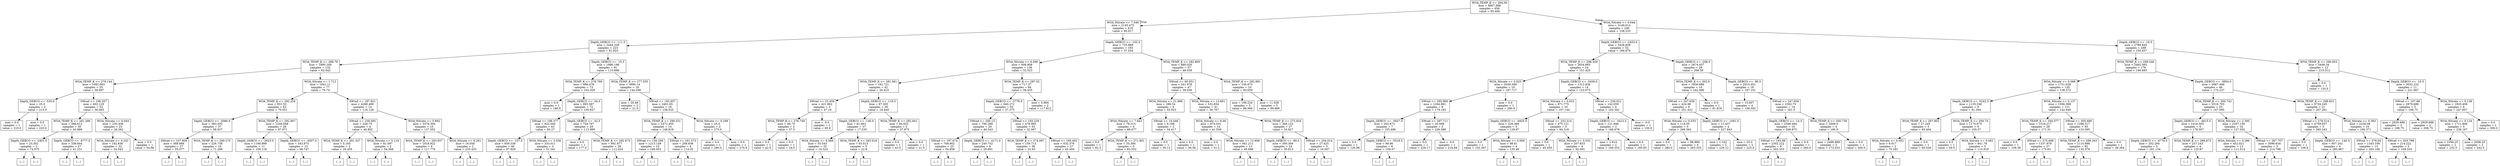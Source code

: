 digraph Tree {
node [shape=box] ;
0 [label="WOA_TEMP_K <= 294.36\nmse = 4667.988\nsamples = 656\nvalue = 95.406"] ;
1 [label="WOA_Nitrate <= 7.549\nmse = 2145.475\nsamples = 416\nvalue = 60.917"] ;
0 -> 1 [labeldistance=2.5, labelangle=45, headlabel="True"] ;
2 [label="Depth_GEBCO <= -111.5\nmse = 2444.339\nsamples = 223\nvalue = 81.623"] ;
1 -> 2 ;
3 [label="WOA_TEMP_K <= 288.79\nmse = 1890.249\nsamples = 132\nvalue = 62.642"] ;
2 -> 3 ;
4 [label="WOA_TEMP_K <= 279.144\nmse = 1082.063\nsamples = 55\nvalue = 39.997"] ;
3 -> 4 ;
5 [label="Depth_GEBCO <= -535.0\nmse = 25.0\nsamples = 2\nvalue = 215.0"] ;
4 -> 5 ;
6 [label="mse = 0.0\nsamples = 1\nvalue = 210.0"] ;
5 -> 6 ;
7 [label="mse = 0.0\nsamples = 1\nvalue = 220.0"] ;
5 -> 7 ;
8 [label="SWrad <= 196.267\nmse = 402.129\nsamples = 53\nvalue = 36.065"] ;
4 -> 8 ;
9 [label="WOA_TEMP_K <= 281.286\nmse = 398.612\nsamples = 30\nvalue = 43.986"] ;
8 -> 9 ;
10 [label="Depth_GEBCO <= -2401.0\nmse = 25.302\nsamples = 3\nvalue = 74.975"] ;
9 -> 10 ;
11 [label="(...)"] ;
10 -> 11 ;
12 [label="(...)"] ;
10 -> 12 ;
15 [label="Depth_GEBCO <= -4777.5\nmse = 338.844\nsamples = 27\nvalue = 41.231"] ;
9 -> 15 ;
16 [label="(...)"] ;
15 -> 16 ;
25 [label="(...)"] ;
15 -> 25 ;
54 [label="WOA_Nitrate <= 6.044\nmse = 235.436\nsamples = 23\nvalue = 26.362"] ;
8 -> 54 ;
55 [label="WOA_Nitrate <= 0.232\nmse = 182.836\nsamples = 22\nvalue = 24.043"] ;
54 -> 55 ;
56 [label="(...)"] ;
55 -> 56 ;
57 [label="(...)"] ;
55 -> 57 ;
82 [label="mse = 0.0\nsamples = 1\nvalue = 54.96"] ;
54 -> 82 ;
83 [label="WOA_Nitrate <= 1.712\nmse = 1841.11\nsamples = 77\nvalue = 78.74"] ;
3 -> 83 ;
84 [label="WOA_TEMP_K <= 292.254\nmse = 931.53\nsamples = 63\nvalue = 70.551"] ;
83 -> 84 ;
85 [label="Depth_GEBCO <= -3080.0\nmse = 383.305\nsamples = 37\nvalue = 58.937"] ;
84 -> 85 ;
86 [label="SWrad <= 107.809\nmse = 369.666\nsamples = 27\nvalue = 55.077"] ;
85 -> 86 ;
87 [label="(...)"] ;
86 -> 87 ;
98 [label="(...)"] ;
86 -> 98 ;
129 [label="WOA_TEMP_K <= 290.275\nmse = 226.738\nsamples = 10\nvalue = 71.288"] ;
85 -> 129 ;
130 [label="(...)"] ;
129 -> 130 ;
143 [label="(...)"] ;
129 -> 143 ;
148 [label="WOA_TEMP_K <= 292.907\nmse = 1248.068\nsamples = 26\nvalue = 87.971"] ;
84 -> 148 ;
149 [label="Depth_GEBCO <= -3623.0\nmse = 1168.999\nsamples = 11\nvalue = 109.118"] ;
148 -> 149 ;
150 [label="(...)"] ;
149 -> 150 ;
159 [label="(...)"] ;
149 -> 159 ;
168 [label="Depth_GEBCO <= -4507.0\nmse = 543.875\nsamples = 15\nvalue = 68.747"] ;
148 -> 168 ;
169 [label="(...)"] ;
168 -> 169 ;
178 [label="(...)"] ;
168 -> 178 ;
193 [label="SWrad <= 187.921\nmse = 4289.469\nsamples = 14\nvalue = 116.128"] ;
83 -> 193 ;
194 [label="SWrad <= 159.585\nmse = 326.75\nsamples = 4\nvalue = 40.802"] ;
193 -> 194 ;
195 [label="WOA_TEMP_K <= 291.337\nmse = 5.165\nsamples = 2\nvalue = 20.455"] ;
194 -> 195 ;
196 [label="(...)"] ;
195 -> 196 ;
197 [label="(...)"] ;
195 -> 197 ;
198 [label="WOA_Nitrate <= 5.119\nmse = 81.097\nsamples = 2\nvalue = 54.368"] ;
194 -> 198 ;
199 [label="(...)"] ;
198 -> 199 ;
200 [label="(...)"] ;
198 -> 200 ;
201 [label="WOA_Nitrate <= 5.892\nmse = 3376.304\nsamples = 10\nvalue = 137.052"] ;
193 -> 201 ;
202 [label="WOA_TEMP_K <= 293.937\nmse = 1818.922\nsamples = 8\nvalue = 117.776"] ;
201 -> 202 ;
203 [label="(...)"] ;
202 -> 203 ;
212 [label="(...)"] ;
202 -> 212 ;
215 [label="WOA_Nitrate <= 6.261\nmse = 16.056\nsamples = 2\nvalue = 233.433"] ;
201 -> 215 ;
216 [label="(...)"] ;
215 -> 216 ;
217 [label="(...)"] ;
215 -> 217 ;
218 [label="Depth_GEBCO <= -15.5\nmse = 1886.198\nsamples = 91\nvalue = 110.898"] ;
2 -> 218 ;
219 [label="WOA_TEMP_K <= 278.769\nmse = 986.478\nsamples = 73\nvalue = 102.326"] ;
218 -> 219 ;
220 [label="mse = 0.0\nsamples = 1\nvalue = 180.0"] ;
219 -> 220 ;
221 [label="Depth_GEBCO <= -34.0\nmse = 893.587\nsamples = 72\nvalue = 100.927"] ;
219 -> 221 ;
222 [label="SWrad <= 196.377\nmse = 822.044\nsamples = 43\nvalue = 93.27"] ;
221 -> 222 ;
223 [label="Depth_GEBCO <= -107.5\nmse = 659.338\nsamples = 40\nvalue = 97.929"] ;
222 -> 223 ;
224 [label="(...)"] ;
223 -> 224 ;
225 [label="(...)"] ;
223 -> 225 ;
298 [label="WOA_Nitrate <= 3.036\nmse = 333.011\nsamples = 3\nvalue = 51.341"] ;
222 -> 298 ;
299 [label="(...)"] ;
298 -> 299 ;
302 [label="(...)"] ;
298 -> 302 ;
303 [label="Depth_GEBCO <= -32.5\nmse = 744.767\nsamples = 29\nvalue = 113.999"] ;
221 -> 303 ;
304 [label="mse = 0.0\nsamples = 1\nvalue = 177.0"] ;
303 -> 304 ;
305 [label="WOA_TEMP_K <= 292.675\nmse = 661.677\nsamples = 28\nvalue = 112.424"] ;
303 -> 305 ;
306 [label="(...)"] ;
305 -> 306 ;
341 [label="(...)"] ;
305 -> 341 ;
344 [label="WOA_TEMP_K <= 277.555\nmse = 3990.14\nsamples = 18\nvalue = 144.298"] ;
218 -> 344 ;
345 [label="mse = 20.48\nsamples = 2\nvalue = 21.0"] ;
344 -> 345 ;
346 [label="SWrad <= 182.657\nmse = 2491.65\nsamples = 16\nvalue = 158.525"] ;
344 -> 346 ;
347 [label="WOA_TEMP_K <= 290.331\nmse = 1472.455\nsamples = 14\nvalue = 148.819"] ;
346 -> 347 ;
348 [label="SWrad <= 156.209\nmse = 1213.149\nsamples = 10\nvalue = 166.053"] ;
347 -> 348 ;
349 [label="(...)"] ;
348 -> 349 ;
356 [label="(...)"] ;
348 -> 356 ;
365 [label="SWrad <= 161.572\nmse = 208.938\nsamples = 4\nvalue = 114.35"] ;
347 -> 365 ;
366 [label="(...)"] ;
365 -> 366 ;
369 [label="(...)"] ;
365 -> 369 ;
372 [label="WOA_Nitrate <= 0.299\nmse = 25.0\nsamples = 2\nvalue = 275.0"] ;
346 -> 372 ;
373 [label="mse = 0.0\nsamples = 1\nvalue = 280.0"] ;
372 -> 373 ;
374 [label="mse = 0.0\nsamples = 1\nvalue = 270.0"] ;
372 -> 374 ;
375 [label="Depth_GEBCO <= -105.0\nmse = 735.888\nsamples = 193\nvalue = 37.034"] ;
1 -> 375 ;
376 [label="WOA_Nitrate <= 9.296\nmse = 606.808\nsamples = 136\nvalue = 32.523"] ;
375 -> 376 ;
377 [label="WOA_TEMP_K <= 281.561\nmse = 162.721\nsamples = 42\nvalue = 20.415"] ;
376 -> 377 ;
378 [label="SWrad <= 23.459\nmse = 421.862\nsamples = 3\nvalue = 47.16"] ;
377 -> 378 ;
379 [label="WOA_TEMP_K <= 276.749\nmse = 60.75\nsamples = 2\nvalue = 37.5"] ;
378 -> 379 ;
380 [label="mse = 0.0\nsamples = 1\nvalue = 42.0"] ;
379 -> 380 ;
381 [label="mse = 0.0\nsamples = 1\nvalue = 24.0"] ;
379 -> 381 ;
382 [label="mse = -0.0\nsamples = 1\nvalue = 85.8"] ;
378 -> 382 ;
383 [label="Depth_GEBCO <= -119.5\nmse = 87.205\nsamples = 39\nvalue = 18.449"] ;
377 -> 383 ;
384 [label="Depth_GEBCO <= -146.0\nmse = 61.663\nsamples = 37\nvalue = 17.235"] ;
383 -> 384 ;
385 [label="WOA_Nitrate <= 9.068\nmse = 55.545\nsamples = 32\nvalue = 16.324"] ;
384 -> 385 ;
386 [label="(...)"] ;
385 -> 386 ;
415 [label="(...)"] ;
385 -> 415 ;
416 [label="WOA_TEMP_K <= 283.019\nmse = 63.013\nsamples = 5\nvalue = 22.8"] ;
384 -> 416 ;
417 [label="(...)"] ;
416 -> 417 ;
420 [label="(...)"] ;
416 -> 420 ;
421 [label="WOA_TEMP_K <= 282.841\nmse = 94.922\nsamples = 2\nvalue = 37.875"] ;
383 -> 421 ;
422 [label="mse = 0.0\nsamples = 1\nvalue = 43.5"] ;
421 -> 422 ;
423 [label="mse = 0.0\nsamples = 1\nvalue = 21.0"] ;
421 -> 423 ;
424 [label="WOA_TEMP_K <= 287.02\nmse = 717.37\nsamples = 94\nvalue = 38.455"] ;
376 -> 424 ;
425 [label="Depth_GEBCO <= -3778.5\nmse = 640.272\nsamples = 92\nvalue = 37.375"] ;
424 -> 425 ;
426 [label="SWrad <= 200.13\nmse = 790.269\nsamples = 29\nvalue = 49.543"] ;
425 -> 426 ;
427 [label="SWrad <= 197.674\nmse = 709.902\nsamples = 23\nvalue = 54.858"] ;
426 -> 427 ;
428 [label="(...)"] ;
427 -> 428 ;
471 [label="(...)"] ;
427 -> 471 ;
472 [label="Depth_GEBCO <= -4171.0\nmse = 240.752\nsamples = 6\nvalue = 20.691"] ;
426 -> 472 ;
473 [label="(...)"] ;
472 -> 473 ;
482 [label="(...)"] ;
472 -> 482 ;
483 [label="SWrad <= 193.229\nmse = 479.965\nsamples = 63\nvalue = 32.007"] ;
425 -> 483 ;
484 [label="WOA_TEMP_K <= 274.097\nmse = 159.713\nsamples = 36\nvalue = 22.63"] ;
483 -> 484 ;
485 [label="(...)"] ;
484 -> 485 ;
510 [label="(...)"] ;
484 -> 510 ;
553 [label="SWrad <= 195.402\nmse = 632.376\nsamples = 27\nvalue = 45.404"] ;
483 -> 553 ;
554 [label="(...)"] ;
553 -> 554 ;
555 [label="(...)"] ;
553 -> 555 ;
600 [label="mse = 0.964\nsamples = 2\nvalue = 117.812"] ;
424 -> 600 ;
601 [label="WOA_TEMP_K <= 282.805\nmse = 880.026\nsamples = 57\nvalue = 48.039"] ;
375 -> 601 ;
602 [label="SWrad <= 60.051\nmse = 541.978\nsamples = 47\nvalue = 39.036"] ;
601 -> 602 ;
603 [label="WOA_Nitrate <= 21.966\nmse = 286.54\nsamples = 6\nvalue = 55.923"] ;
602 -> 603 ;
604 [label="WOA_Nitrate <= 7.642\nmse = 78.313\nsamples = 4\nvalue = 66.677"] ;
603 -> 604 ;
605 [label="mse = 0.0\nsamples = 1\nvalue = 82.3"] ;
604 -> 605 ;
606 [label="WOA_TEMP_K <= 271.901\nmse = 35.394\nsamples = 3\nvalue = 63.552"] ;
604 -> 606 ;
607 [label="(...)"] ;
606 -> 607 ;
608 [label="(...)"] ;
606 -> 608 ;
611 [label="SWrad <= 10.446\nmse = 9.188\nsamples = 2\nvalue = 34.417"] ;
603 -> 611 ;
612 [label="mse = 0.0\nsamples = 1\nvalue = 30.13"] ;
611 -> 612 ;
613 [label="mse = 0.0\nsamples = 1\nvalue = 36.56"] ;
611 -> 613 ;
614 [label="WOA_Nitrate <= 13.661\nmse = 532.834\nsamples = 41\nvalue = 36.767"] ;
602 -> 614 ;
615 [label="WOA_Nitrate <= 8.46\nmse = 874.031\nsamples = 14\nvalue = 41.539"] ;
614 -> 615 ;
616 [label="mse = 0.0\nsamples = 1\nvalue = 51.2"] ;
615 -> 616 ;
617 [label="WOA_Nitrate <= 12.609\nmse = 941.211\nsamples = 13\nvalue = 40.698"] ;
615 -> 617 ;
618 [label="(...)"] ;
617 -> 618 ;
623 [label="(...)"] ;
617 -> 623 ;
624 [label="WOA_TEMP_K <= 273.834\nmse = 308.122\nsamples = 27\nvalue = 33.927"] ;
614 -> 624 ;
625 [label="Depth_GEBCO <= -89.5\nmse = 300.309\nsamples = 24\nvalue = 35.813"] ;
624 -> 625 ;
626 [label="(...)"] ;
625 -> 626 ;
627 [label="(...)"] ;
625 -> 627 ;
642 [label="SWrad <= 204.014\nmse = 27.425\nsamples = 3\nvalue = 16.007"] ;
624 -> 642 ;
643 [label="(...)"] ;
642 -> 643 ;
646 [label="(...)"] ;
642 -> 646 ;
647 [label="WOA_TEMP_K <= 282.891\nmse = 100.873\nsamples = 10\nvalue = 93.659"] ;
601 -> 647 ;
648 [label="mse = 109.224\nsamples = 5\nvalue = 86.566"] ;
647 -> 648 ;
649 [label="mse = 11.028\nsamples = 5\nvalue = 99.866"] ;
647 -> 649 ;
650 [label="WOA_Nitrate <= 0.044\nmse = 3149.014\nsamples = 240\nvalue = 158.233"] ;
0 -> 650 [labeldistance=2.5, labelangle=-45, headlabel="False"] ;
651 [label="Depth_GEBCO <= -2453.0\nmse = 3428.858\nsamples = 52\nvalue = 186.876"] ;
650 -> 651 ;
652 [label="WOA_TEMP_K <= 298.529\nmse = 2634.865\nsamples = 24\nvalue = 151.425"] ;
651 -> 652 ;
653 [label="WOA_Nitrate <= 0.025\nmse = 2039.399\nsamples = 10\nvalue = 187.717"] ;
652 -> 653 ;
654 [label="SWrad <= 295.966\nmse = 1264.881\nsamples = 9\nvalue = 179.193"] ;
653 -> 654 ;
655 [label="Depth_GEBCO <= -5927.0\nmse = 202.672\nsamples = 7\nvalue = 155.496"] ;
654 -> 655 ;
656 [label="mse = 0.0\nsamples = 1\nvalue = 126.98"] ;
655 -> 656 ;
657 [label="Depth_GEBCO <= -5518.5\nmse = 98.86\nsamples = 6\nvalue = 159.57"] ;
655 -> 657 ;
658 [label="(...)"] ;
657 -> 658 ;
659 [label="(...)"] ;
657 -> 659 ;
668 [label="SWrad <= 297.711\nmse = 20.008\nsamples = 2\nvalue = 226.588"] ;
654 -> 668 ;
669 [label="mse = 0.0\nsamples = 1\nvalue = 229.17"] ;
668 -> 669 ;
670 [label="mse = -0.0\nsamples = 1\nvalue = 218.84"] ;
668 -> 670 ;
671 [label="mse = 0.0\nsamples = 1\nvalue = 290.0"] ;
653 -> 671 ;
672 [label="Depth_GEBCO <= -3458.0\nmse = 1312.836\nsamples = 14\nvalue = 123.673"] ;
652 -> 672 ;
673 [label="WOA_Nitrate <= 0.023\nmse = 871.775\nsamples = 10\nvalue = 107.144"] ;
672 -> 673 ;
674 [label="Depth_GEBCO <= -4925.5\nmse = 226.389\nsamples = 5\nvalue = 129.97"] ;
673 -> 674 ;
675 [label="mse = 0.0\nsamples = 1\nvalue = 102.367"] ;
674 -> 675 ;
676 [label="WOA_Nitrate <= 0.009\nmse = 88.81\nsamples = 4\nvalue = 135.49"] ;
674 -> 676 ;
677 [label="(...)"] ;
676 -> 677 ;
680 [label="(...)"] ;
676 -> 680 ;
683 [label="SWrad <= 233.314\nmse = 475.121\nsamples = 5\nvalue = 84.318"] ;
673 -> 683 ;
684 [label="mse = 0.0\nsamples = 1\nvalue = 45.455"] ;
683 -> 684 ;
685 [label="WOA_Nitrate <= 0.032\nmse = 207.653\nsamples = 4\nvalue = 92.091"] ;
683 -> 685 ;
686 [label="(...)"] ;
685 -> 686 ;
691 [label="(...)"] ;
685 -> 691 ;
692 [label="SWrad <= 236.022\nmse = 142.059\nsamples = 4\nvalue = 163.342"] ;
672 -> 692 ;
693 [label="Depth_GEBCO <= -3413.5\nmse = 121.946\nsamples = 3\nvalue = 166.678"] ;
692 -> 693 ;
694 [label="mse = 2.614\nsamples = 2\nvalue = 160.353"] ;
693 -> 694 ;
695 [label="mse = 0.0\nsamples = 1\nvalue = 185.65"] ;
693 -> 695 ;
696 [label="mse = -0.0\nsamples = 1\nvalue = 150.0"] ;
692 -> 696 ;
697 [label="Depth_GEBCO <= -206.0\nmse = 2674.457\nsamples = 28\nvalue = 208.58"] ;
651 -> 697 ;
698 [label="WOA_TEMP_K <= 302.6\nmse = 1836.886\nsamples = 10\nvalue = 242.496"] ;
697 -> 698 ;
699 [label="SWrad <= 247.659\nmse = 424.96\nsamples = 9\nvalue = 251.422"] ;
698 -> 699 ;
700 [label="WOA_Nitrate <= 0.033\nmse = 114.05\nsamples = 5\nvalue = 266.364"] ;
699 -> 700 ;
701 [label="mse = 0.0\nsamples = 1\nvalue = 280.0"] ;
700 -> 701 ;
702 [label="mse = 88.889\nsamples = 4\nvalue = 263.333"] ;
700 -> 702 ;
703 [label="Depth_GEBCO <= -1081.5\nmse = 11.437\nsamples = 4\nvalue = 227.943"] ;
699 -> 703 ;
704 [label="mse = 1.162\nsamples = 2\nvalue = 229.12"] ;
703 -> 704 ;
705 [label="mse = 25.0\nsamples = 2\nvalue = 225.0"] ;
703 -> 705 ;
706 [label="mse = 0.0\nsamples = 1\nvalue = 81.818"] ;
698 -> 706 ;
707 [label="Depth_GEBCO <= -90.5\nmse = 2015.051\nsamples = 18\nvalue = 187.101"] ;
697 -> 707 ;
708 [label="mse = 15.607\nsamples = 4\nvalue = 158.302"] ;
707 -> 708 ;
709 [label="SWrad <= 247.659\nmse = 2392.75\nsamples = 14\nvalue = 201.5"] ;
707 -> 709 ;
710 [label="Depth_GEBCO <= -14.5\nmse = 2346.484\nsamples = 10\nvalue = 206.875"] ;
709 -> 710 ;
711 [label="SWrad <= 193.88\nmse = 2302.222\nsamples = 9\nvalue = 203.333"] ;
710 -> 711 ;
712 [label="(...)"] ;
711 -> 712 ;
713 [label="(...)"] ;
711 -> 713 ;
714 [label="mse = 0.0\nsamples = 1\nvalue = 260.0"] ;
710 -> 714 ;
715 [label="WOA_TEMP_K <= 300.736\nmse = 2000.0\nsamples = 4\nvalue = 180.0"] ;
709 -> 715 ;
716 [label="mse = 2488.889\nsamples = 3\nvalue = 173.333"] ;
715 -> 716 ;
717 [label="mse = 0.0\nsamples = 1\nvalue = 200.0"] ;
715 -> 717 ;
718 [label="Depth_GEBCO <= -16.5\nmse = 2789.845\nsamples = 188\nvalue = 150.457"] ;
650 -> 718 ;
719 [label="WOA_TEMP_K <= 299.549\nmse = 2492.565\nsamples = 176\nvalue = 146.683"] ;
718 -> 719 ;
720 [label="WOA_Nitrate <= 0.068\nmse = 1751.028\nsamples = 130\nvalue = 138.372"] ;
719 -> 720 ;
721 [label="Depth_GEBCO <= -5242.5\nmse = 1135.556\nsamples = 9\nvalue = 91.394"] ;
720 -> 721 ;
722 [label="WOA_TEMP_K <= 297.902\nmse = 27.245\nsamples = 3\nvalue = 65.404"] ;
721 -> 722 ;
723 [label="WOA_Nitrate <= 0.052\nmse = 6.917\nsamples = 2\nvalue = 70.281"] ;
722 -> 723 ;
724 [label="(...)"] ;
723 -> 724 ;
725 [label="(...)"] ;
723 -> 725 ;
726 [label="mse = 0.0\nsamples = 1\nvalue = 60.526"] ;
722 -> 726 ;
727 [label="WOA_TEMP_K <= 294.74\nmse = 1170.675\nsamples = 6\nvalue = 105.57"] ;
721 -> 727 ;
728 [label="mse = 0.0\nsamples = 1\nvalue = 59.0"] ;
727 -> 728 ;
729 [label="WOA_Nitrate <= 0.062\nmse = 841.78\nsamples = 5\nvalue = 115.919"] ;
727 -> 729 ;
730 [label="(...)"] ;
729 -> 730 ;
737 [label="(...)"] ;
729 -> 737 ;
738 [label="WOA_Nitrate <= 0.137\nmse = 1596.388\nsamples = 121\nvalue = 142.446"] ;
720 -> 738 ;
739 [label="WOA_TEMP_K <= 294.377\nmse = 1518.217\nsamples = 28\nvalue = 171.31"] ;
738 -> 739 ;
740 [label="mse = 0.0\nsamples = 1\nvalue = 109.39"] ;
739 -> 740 ;
741 [label="SWrad <= 275.698\nmse = 1337.979\nsamples = 27\nvalue = 175.63"] ;
739 -> 741 ;
742 [label="(...)"] ;
741 -> 742 ;
773 [label="(...)"] ;
741 -> 773 ;
776 [label="SWrad <= 305.489\nmse = 1286.517\nsamples = 93\nvalue = 133.595"] ;
738 -> 776 ;
777 [label="WOA_TEMP_K <= 299.343\nmse = 1115.899\nsamples = 92\nvalue = 135.579"] ;
776 -> 777 ;
778 [label="(...)"] ;
777 -> 778 ;
931 [label="(...)"] ;
777 -> 931 ;
936 [label="mse = 0.0\nsamples = 1\nvalue = 36.364"] ;
776 -> 936 ;
937 [label="Depth_GEBCO <= -3954.0\nmse = 3987.466\nsamples = 46\nvalue = 175.237"] ;
719 -> 937 ;
938 [label="WOA_TEMP_K <= 300.743\nmse = 2516.793\nsamples = 25\nvalue = 147.095"] ;
937 -> 938 ;
939 [label="Depth_GEBCO <= -4615.5\nmse = 1416.505\nsamples = 9\nvalue = 178.007"] ;
938 -> 939 ;
940 [label="Depth_GEBCO <= -4778.5\nmse = 202.294\nsamples = 5\nvalue = 201.134"] ;
939 -> 940 ;
941 [label="(...)"] ;
940 -> 941 ;
946 [label="(...)"] ;
940 -> 946 ;
947 [label="WOA_TEMP_K <= 299.873\nmse = 237.243\nsamples = 4\nvalue = 125.97"] ;
939 -> 947 ;
948 [label="(...)"] ;
947 -> 948 ;
949 [label="(...)"] ;
947 -> 949 ;
954 [label="WOA_Nitrate <= 2.395\nmse = 2207.156\nsamples = 16\nvalue = 127.002"] ;
938 -> 954 ;
955 [label="WOA_Nitrate <= 0.286\nmse = 452.021\nsamples = 13\nvalue = 111.514"] ;
954 -> 955 ;
956 [label="(...)"] ;
955 -> 956 ;
969 [label="(...)"] ;
955 -> 969 ;
980 [label="SWrad <= 267.707\nmse = 3090.634\nsamples = 3\nvalue = 214.768"] ;
954 -> 980 ;
981 [label="(...)"] ;
980 -> 981 ;
982 [label="(...)"] ;
980 -> 982 ;
985 [label="WOA_TEMP_K <= 299.831\nmse = 3734.245\nsamples = 21\nvalue = 207.261"] ;
937 -> 985 ;
986 [label="SWrad <= 279.314\nmse = 4759.937\nsamples = 5\nvalue = 260.343"] ;
985 -> 986 ;
987 [label="mse = 0.0\nsamples = 1\nvalue = 106.6"] ;
986 -> 987 ;
988 [label="Depth_GEBCO <= -140.5\nmse = 957.202\nsamples = 4\nvalue = 285.967"] ;
986 -> 988 ;
989 [label="(...)"] ;
988 -> 989 ;
992 [label="(...)"] ;
988 -> 992 ;
993 [label="WOA_Nitrate <= 0.383\nmse = 2226.08\nsamples = 16\nvalue = 190.371"] ;
985 -> 993 ;
994 [label="SWrad <= 278.04\nmse = 1343.109\nsamples = 13\nvalue = 203.166"] ;
993 -> 994 ;
995 [label="(...)"] ;
994 -> 995 ;
1016 [label="(...)"] ;
994 -> 1016 ;
1019 [label="SWrad <= 203.798\nmse = 214.222\nsamples = 3\nvalue = 109.333"] ;
993 -> 1019 ;
1020 [label="(...)"] ;
1019 -> 1020 ;
1021 [label="(...)"] ;
1019 -> 1021 ;
1024 [label="WOA_TEMP_K <= 296.953\nmse = 3448.34\nsamples = 12\nvalue = 215.312"] ;
718 -> 1024 ;
1025 [label="mse = 0.0\nsamples = 1\nvalue = 120.0"] ;
1024 -> 1025 ;
1026 [label="Depth_GEBCO <= -10.5\nmse = 3032.222\nsamples = 11\nvalue = 221.667"] ;
1024 -> 1026 ;
1027 [label="SWrad <= 167.68\nmse = 2879.688\nsamples = 5\nvalue = 198.75"] ;
1026 -> 1027 ;
1028 [label="mse = 2629.688\nsamples = 3\nvalue = 188.75"] ;
1027 -> 1028 ;
1029 [label="mse = 2929.688\nsamples = 2\nvalue = 208.75"] ;
1027 -> 1029 ;
1030 [label="WOA_Nitrate <= 0.138\nmse = 1920.408\nsamples = 6\nvalue = 247.857"] ;
1026 -> 1030 ;
1031 [label="WOA_Nitrate <= 0.124\nmse = 1711.806\nsamples = 5\nvalue = 239.167"] ;
1030 -> 1031 ;
1032 [label="mse = 1056.25\nsamples = 2\nvalue = 232.5"] ;
1031 -> 1032 ;
1033 [label="mse = 2006.25\nsamples = 3\nvalue = 242.5"] ;
1031 -> 1033 ;
1034 [label="mse = 0.0\nsamples = 1\nvalue = 300.0"] ;
1030 -> 1034 ;
}
